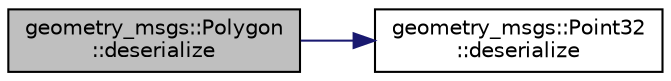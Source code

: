 digraph "geometry_msgs::Polygon::deserialize"
{
  edge [fontname="Helvetica",fontsize="10",labelfontname="Helvetica",labelfontsize="10"];
  node [fontname="Helvetica",fontsize="10",shape=record];
  rankdir="LR";
  Node1 [label="geometry_msgs::Polygon\l::deserialize",height=0.2,width=0.4,color="black", fillcolor="grey75", style="filled" fontcolor="black"];
  Node1 -> Node2 [color="midnightblue",fontsize="10",style="solid",fontname="Helvetica"];
  Node2 [label="geometry_msgs::Point32\l::deserialize",height=0.2,width=0.4,color="black", fillcolor="white", style="filled",URL="$classgeometry__msgs_1_1_point32.html#aea56159c42a0b304c52b8828782de673"];
}

